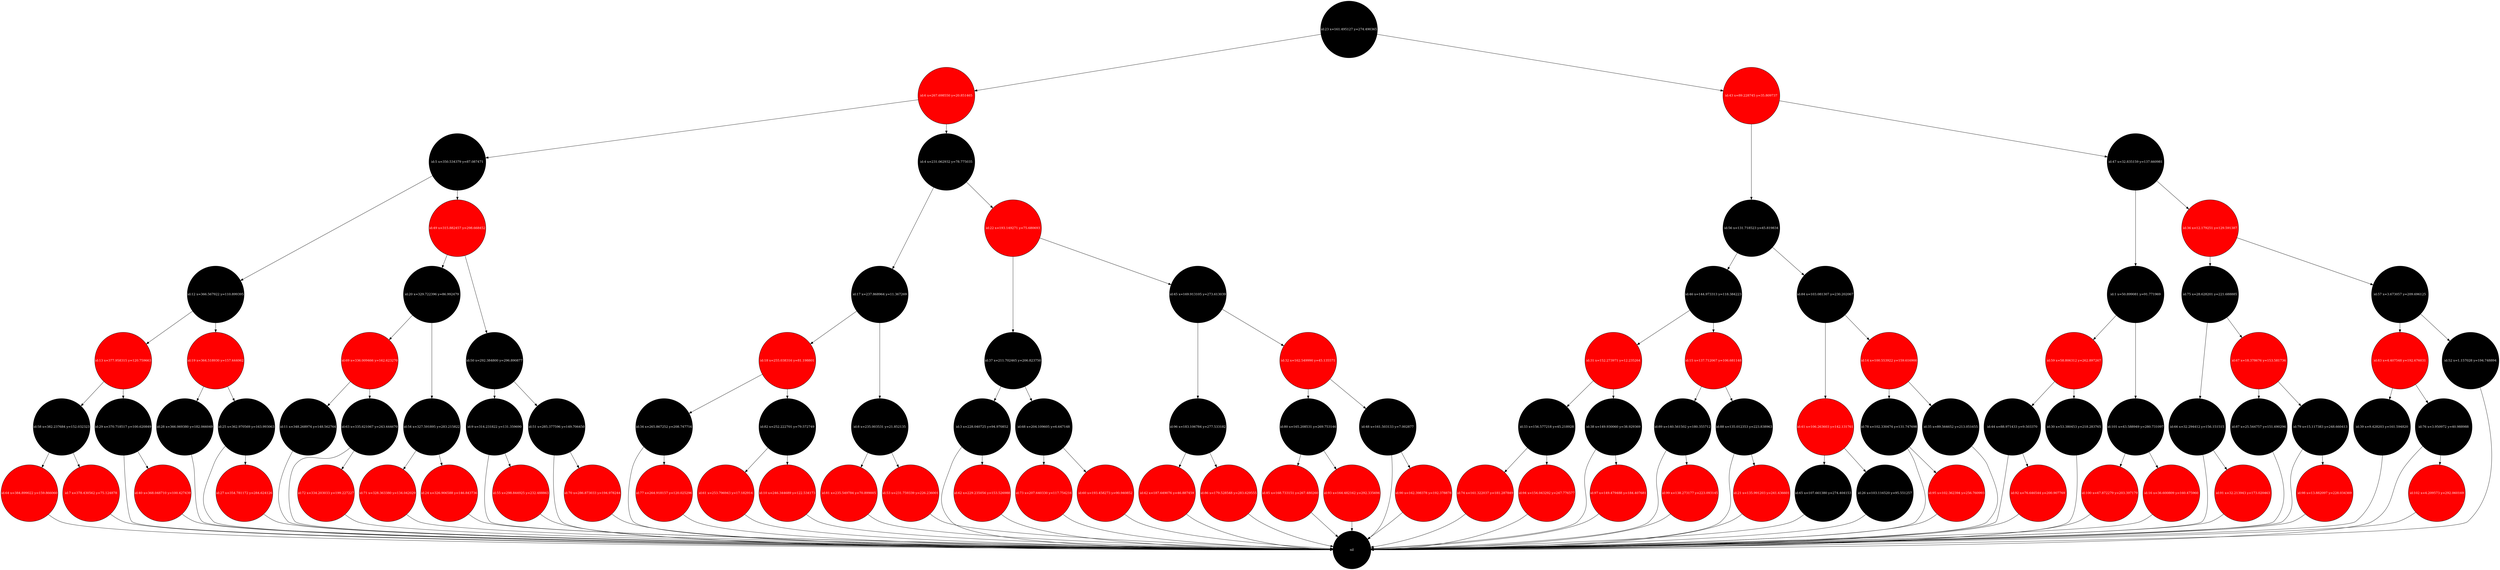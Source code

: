 digraph G{
	node [margin=0 fontcolor=white fontsize=12 width=0.5 shape=circle style=filled]
	edge [fontcolor=grey fontsize=10]
	nil [fillcolor=black fixedsize=shape label="nil" width=2]
	64 [fillcolor=red fixedsize=shape label="id:64 x=384.899022 y=159.866060" width=3]
	58 -> 64
	64 -> nil
	7 [fillcolor=red fixedsize=shape label="id:7 x=378.430562 y=75.124878" width=3]
	58 -> 7
	7 -> nil
	58 [fillcolor=black fixedsize=shape label="id:58 x=382.237684 y=152.032323" width=3]
	13 -> 58
	40 [fillcolor=red fixedsize=shape label="id:40 x=368.048710 y=100.427439" width=3]
	29 -> 40
	40 -> nil
	29 [fillcolor=black fixedsize=shape label="id:29 x=370.718517 y=100.620849" width=3]
	13 -> 29
	29 -> nil
	13 [fillcolor=red fixedsize=shape label="id:13 x=377.958315 y=120.759663" width=3]
	12 -> 13
	28 [fillcolor=black fixedsize=shape label="id:28 x=366.069380 y=182.066049" width=3]
	19 -> 28
	28 -> nil
	27 [fillcolor=red fixedsize=shape label="id:27 x=354.781172 y=284.624126" width=3]
	25 -> 27
	27 -> nil
	25 [fillcolor=black fixedsize=shape label="id:25 x=362.970569 y=163.993063" width=3]
	19 -> 25
	25 -> nil
	19 [fillcolor=red fixedsize=shape label="id:19 x=364.518930 y=157.444062" width=3]
	12 -> 19
	12 [fillcolor=black fixedsize=shape label="id:12 x=366.567922 y=110.899395" width=3]
	5 -> 12
	11 [fillcolor=black fixedsize=shape label="id:11 x=348.268974 y=148.562764" width=3]
	69 -> 11
	11 -> nil
	72 [fillcolor=red fixedsize=shape label="id:72 x=334.203033 y=199.227227" width=3]
	63 -> 72
	72 -> nil
	63 [fillcolor=black fixedsize=shape label="id:63 x=335.621067 y=243.444670" width=3]
	69 -> 63
	63 -> nil
	69 [fillcolor=red fixedsize=shape label="id:69 x=336.009466 y=162.623270" width=3]
	20 -> 69
	71 [fillcolor=red fixedsize=shape label="id:71 x=328.363380 y=134.042029" width=3]
	54 -> 71
	71 -> nil
	24 [fillcolor=red fixedsize=shape label="id:24 x=326.906588 y=146.843736" width=3]
	54 -> 24
	24 -> nil
	54 [fillcolor=black fixedsize=shape label="id:54 x=327.591895 y=283.215822" width=3]
	20 -> 54
	20 [fillcolor=black fixedsize=shape label="id:20 x=329.722396 y=86.992479" width=3]
	49 -> 20
	55 [fillcolor=red fixedsize=shape label="id:55 x=298.844925 y=232.488863" width=3]
	9 -> 55
	55 -> nil
	9 [fillcolor=black fixedsize=shape label="id:9 x=314.231822 y=131.359690" width=3]
	50 -> 9
	9 -> nil
	70 [fillcolor=red fixedsize=shape label="id:70 x=286.873033 y=194.978244" width=3]
	51 -> 70
	70 -> nil
	51 [fillcolor=black fixedsize=shape label="id:51 x=285.377596 y=149.706450" width=3]
	50 -> 51
	51 -> nil
	50 [fillcolor=black fixedsize=shape label="id:50 x=292.384800 y=296.890877" width=3]
	49 -> 50
	49 [fillcolor=red fixedsize=shape label="id:49 x=315.882457 y=298.668452" width=3]
	5 -> 49
	5 [fillcolor=black fixedsize=shape label="id:5 x=350.534379 y=87.087471" width=3]
	6 -> 5
	77 [fillcolor=red fixedsize=shape label="id:77 x=264.918157 y=120.025296" width=3]
	34 -> 77
	77 -> nil
	34 [fillcolor=black fixedsize=shape label="id:34 x=265.867252 y=208.747716" width=3]
	18 -> 34
	34 -> nil
	61 [fillcolor=red fixedsize=shape label="id:61 x=253.796943 y=17.182914" width=3]
	82 -> 61
	61 -> nil
	10 [fillcolor=red fixedsize=shape label="id:10 x=246.344689 y=122.534173" width=3]
	82 -> 10
	10 -> nil
	82 [fillcolor=black fixedsize=shape label="id:82 x=252.222701 y=79.572749" width=3]
	18 -> 82
	18 [fillcolor=red fixedsize=shape label="id:18 x=255.038316 y=81.198801" width=3]
	17 -> 18
	81 [fillcolor=red fixedsize=shape label="id:81 x=235.549784 y=70.899005" width=3]
	8 -> 81
	81 -> nil
	53 [fillcolor=red fixedsize=shape label="id:53 x=231.759339 y=226.236001" width=3]
	8 -> 53
	53 -> nil
	8 [fillcolor=black fixedsize=shape label="id:8 x=235.003531 y=21.852135" width=3]
	17 -> 8
	17 [fillcolor=black fixedsize=shape label="id:17 x=237.868964 y=11.367269" width=3]
	4 -> 17
	62 [fillcolor=red fixedsize=shape label="id:62 x=229.235056 y=153.526988" width=3]
	3 -> 62
	62 -> nil
	3 [fillcolor=black fixedsize=shape label="id:3 x=228.040725 y=94.970852" width=3]
	37 -> 3
	3 -> nil
	73 [fillcolor=red fixedsize=shape label="id:73 x=207.640330 y=117.754216" width=3]
	68 -> 73
	73 -> nil
	60 [fillcolor=red fixedsize=shape label="id:60 x=193.458273 y=90.940852" width=3]
	68 -> 60
	60 -> nil
	68 [fillcolor=black fixedsize=shape label="id:68 x=204.109605 y=6.647148" width=3]
	37 -> 68
	37 [fillcolor=black fixedsize=shape label="id:37 x=211.702465 y=206.823750" width=3]
	22 -> 37
	42 [fillcolor=red fixedsize=shape label="id:42 x=187.649076 y=46.887459" width=3]
	96 -> 42
	42 -> nil
	86 [fillcolor=red fixedsize=shape label="id:86 x=179.528548 y=283.629555" width=3]
	96 -> 86
	86 -> nil
	96 [fillcolor=black fixedsize=shape label="id:96 x=183.106784 y=277.533182" width=3]
	45 -> 96
	85 [fillcolor=red fixedsize=shape label="id:85 x=168.733151 y=267.480260" width=3]
	80 -> 85
	85 -> nil
	93 [fillcolor=red fixedsize=shape label="id:93 x=164.482162 y=292.335694" width=3]
	80 -> 93
	93 -> nil
	80 [fillcolor=black fixedsize=shape label="id:80 x=165.208531 y=269.753146" width=3]
	32 -> 80
	90 [fillcolor=red fixedsize=shape label="id:90 x=162.398378 y=192.378878" width=3]
	48 -> 90
	90 -> nil
	48 [fillcolor=black fixedsize=shape label="id:48 x=161.503133 y=7.002877" width=3]
	32 -> 48
	48 -> nil
	32 [fillcolor=red fixedsize=shape label="id:32 x=162.549990 y=45.135571" width=3]
	45 -> 32
	45 [fillcolor=black fixedsize=shape label="id:45 x=169.913105 y=273.613039" width=3]
	22 -> 45
	22 [fillcolor=red fixedsize=shape label="id:22 x=193.149271 y=75.680693" width=3]
	4 -> 22
	4 [fillcolor=black fixedsize=shape label="id:4 x=231.062932 y=78.775035" width=3]
	6 -> 4
	6 [fillcolor=red fixedsize=shape label="id:6 x=267.698550 y=20.851465" width=3]
	23 -> 6
	74 [fillcolor=red fixedsize=shape label="id:74 x=161.322037 y=181.287849" width=3]
	33 -> 74
	74 -> nil
	94 [fillcolor=red fixedsize=shape label="id:94 x=154.043292 y=247.776577" width=3]
	33 -> 94
	94 -> nil
	33 [fillcolor=black fixedsize=shape label="id:33 x=156.577218 y=45.218928" width=3]
	31 -> 33
	97 [fillcolor=red fixedsize=shape label="id:97 x=149.479488 y=184.407681" width=3]
	38 -> 97
	97 -> nil
	38 [fillcolor=black fixedsize=shape label="id:38 x=149.930060 y=38.929369" width=3]
	31 -> 38
	38 -> nil
	31 [fillcolor=red fixedsize=shape label="id:31 x=152.273971 y=12.235264" width=3]
	46 -> 31
	99 [fillcolor=red fixedsize=shape label="id:99 x=138.273177 y=223.093145" width=3]
	89 -> 99
	99 -> nil
	89 [fillcolor=black fixedsize=shape label="id:89 x=140.561502 y=180.355712" width=3]
	15 -> 89
	89 -> nil
	21 [fillcolor=red fixedsize=shape label="id:21 x=135.991203 y=241.436601" width=3]
	88 -> 21
	21 -> nil
	88 [fillcolor=black fixedsize=shape label="id:88 x=135.012353 y=223.838963" width=3]
	15 -> 88
	88 -> nil
	15 [fillcolor=red fixedsize=shape label="id:15 x=137.712067 y=106.681148" width=3]
	46 -> 15
	46 [fillcolor=black fixedsize=shape label="id:46 x=144.973313 y=118.384223" width=3]
	56 -> 46
	65 [fillcolor=black fixedsize=shape label="id:65 x=107.661380 y=274.404153" width=3]
	41 -> 65
	65 -> nil
	26 [fillcolor=black fixedsize=shape label="id:26 x=103.116520 y=95.551257" width=3]
	41 -> 26
	26 -> nil
	41 [fillcolor=red fixedsize=shape label="id:41 x=106.263603 y=142.131761" width=3]
	84 -> 41
	95 [fillcolor=red fixedsize=shape label="id:95 x=102.362394 y=256.760993" width=3]
	78 -> 95
	95 -> nil
	78 [fillcolor=black fixedsize=shape label="id:78 x=102.330474 y=131.747698" width=3]
	14 -> 78
	78 -> nil
	35 [fillcolor=black fixedsize=shape label="id:35 x=89.564652 y=213.051655" width=3]
	14 -> 35
	35 -> nil
	14 [fillcolor=red fixedsize=shape label="id:14 x=100.553922 y=159.616900" width=3]
	84 -> 14
	84 [fillcolor=black fixedsize=shape label="id:84 x=103.081307 y=230.202067" width=3]
	56 -> 84
	56 [fillcolor=black fixedsize=shape label="id:56 x=131.718523 y=45.819834" width=3]
	43 -> 56
	92 [fillcolor=red fixedsize=shape label="id:92 x=76.646544 y=200.907769" width=3]
	44 -> 92
	92 -> nil
	44 [fillcolor=black fixedsize=shape label="id:44 x=88.971433 y=9.503370" width=3]
	59 -> 44
	44 -> nil
	30 [fillcolor=black fixedsize=shape label="id:30 x=53.380453 y=218.283765" width=3]
	59 -> 30
	30 -> nil
	59 [fillcolor=red fixedsize=shape label="id:59 x=58.806312 y=262.897267" width=3]
	1 -> 59
	100 [fillcolor=red fixedsize=shape label="id:100 x=47.872279 y=203.397179" width=3]
	101 -> 100
	100 -> nil
	16 [fillcolor=red fixedsize=shape label="id:16 x=36.600809 y=160.475960" width=3]
	101 -> 16
	16 -> nil
	101 [fillcolor=black fixedsize=shape label="id:101 x=43.588949 y=280.731097" width=3]
	1 -> 101
	1 [fillcolor=black fixedsize=shape label="id:1 x=50.899081 y=91.771969" width=3]
	47 -> 1
	91 [fillcolor=red fixedsize=shape label="id:91 x=32.213943 y=173.020463" width=3]
	66 -> 91
	91 -> nil
	66 [fillcolor=black fixedsize=shape label="id:66 x=32.294412 y=156.151515" width=3]
	75 -> 66
	66 -> nil
	87 [fillcolor=black fixedsize=shape label="id:87 x=25.544757 y=151.690296" width=3]
	67 -> 87
	87 -> nil
	98 [fillcolor=red fixedsize=shape label="id:98 x=13.882097 y=228.034369" width=3]
	79 -> 98
	98 -> nil
	79 [fillcolor=black fixedsize=shape label="id:79 x=15.117383 y=248.660413" width=3]
	67 -> 79
	79 -> nil
	67 [fillcolor=red fixedsize=shape label="id:67 x=18.378676 y=153.581736" width=3]
	75 -> 67
	75 [fillcolor=black fixedsize=shape label="id:75 x=28.628201 y=221.688885" width=3]
	36 -> 75
	39 [fillcolor=black fixedsize=shape label="id:39 x=9.428203 y=161.594820" width=3]
	83 -> 39
	39 -> nil
	102 [fillcolor=red fixedsize=shape label="id:102 x=4.209573 y=292.060169" width=3]
	76 -> 102
	102 -> nil
	76 [fillcolor=black fixedsize=shape label="id:76 x=3.950972 y=40.988988" width=3]
	83 -> 76
	76 -> nil
	83 [fillcolor=red fixedsize=shape label="id:83 x=4.407548 y=192.676031" width=3]
	57 -> 83
	52 [fillcolor=black fixedsize=shape label="id:52 x=1.157028 y=194.748894" width=3]
	57 -> 52
	52 -> nil
	57 [fillcolor=black fixedsize=shape label="id:57 x=3.673057 y=209.696125" width=3]
	36 -> 57
	36 [fillcolor=red fixedsize=shape label="id:36 x=12.179251 y=129.591387" width=3]
	47 -> 36
	47 [fillcolor=black fixedsize=shape label="id:47 x=32.835159 y=137.660981" width=3]
	43 -> 47
	43 [fillcolor=red fixedsize=shape label="id:43 x=89.228745 y=35.809737" width=3]
	23 -> 43
	23 [fillcolor=black fixedsize=shape label="id:23 x=161.495127 y=274.490365" width=3]
}
